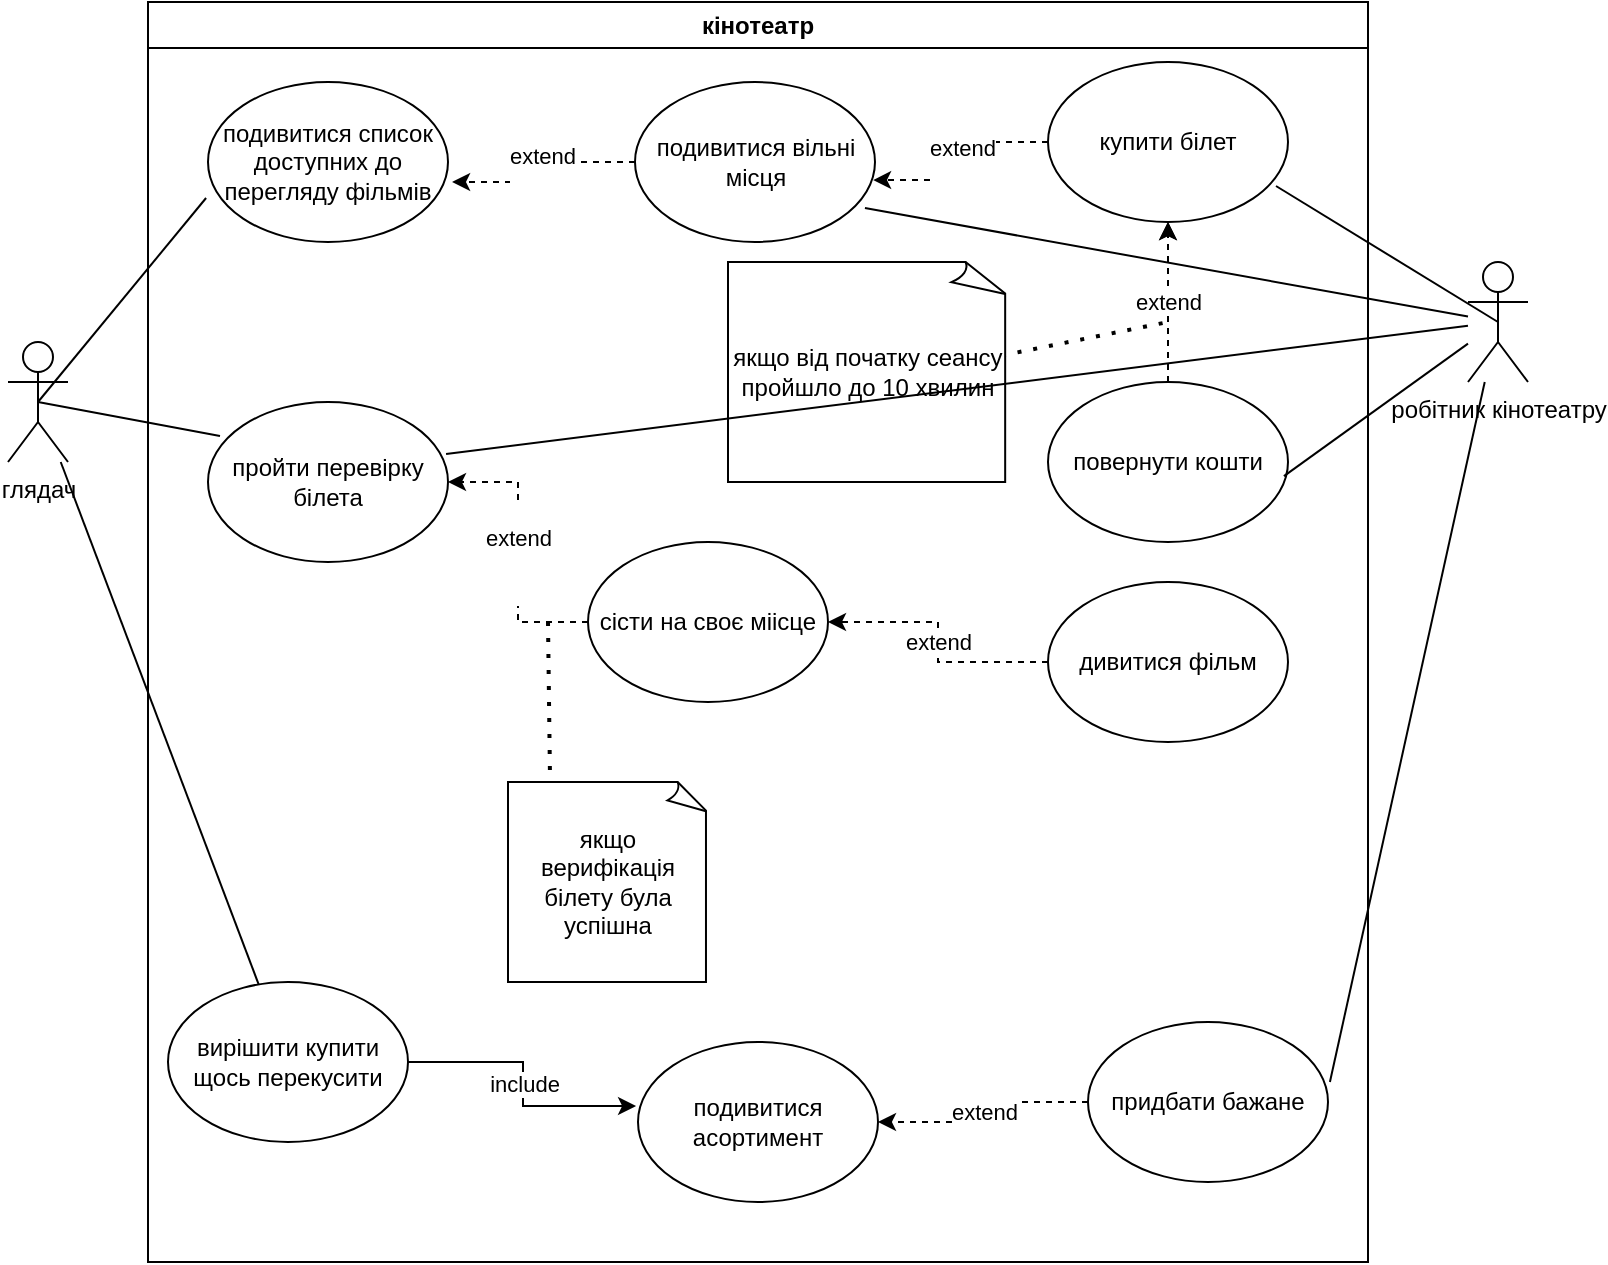 <mxfile version="21.7.4" type="github">
  <diagram name="Сторінка-1" id="Tq_ss9qbDP-b7sr8NMDR">
    <mxGraphModel dx="926" dy="700" grid="1" gridSize="10" guides="1" tooltips="1" connect="1" arrows="1" fold="1" page="1" pageScale="1" pageWidth="827" pageHeight="1169" math="0" shadow="0">
      <root>
        <mxCell id="0" />
        <mxCell id="1" parent="0" />
        <mxCell id="Sio0LcyGTWQJamyzir7T-58" value="кінотеатр" style="swimlane;whiteSpace=wrap;html=1;" vertex="1" parent="1">
          <mxGeometry x="120" y="110" width="610" height="630" as="geometry" />
        </mxCell>
        <mxCell id="Sio0LcyGTWQJamyzir7T-63" value="подивитися список доступних до перегляду фільмів" style="ellipse;whiteSpace=wrap;html=1;" vertex="1" parent="Sio0LcyGTWQJamyzir7T-58">
          <mxGeometry x="30" y="40" width="120" height="80" as="geometry" />
        </mxCell>
        <mxCell id="Sio0LcyGTWQJamyzir7T-73" value="&#xa;&lt;span style=&quot;color: rgb(0, 0, 0); font-family: Helvetica; font-size: 11px; font-style: normal; font-variant-ligatures: normal; font-variant-caps: normal; font-weight: 400; letter-spacing: normal; orphans: 2; text-align: center; text-indent: 0px; text-transform: none; widows: 2; word-spacing: 0px; -webkit-text-stroke-width: 0px; background-color: rgb(255, 255, 255); text-decoration-thickness: initial; text-decoration-style: initial; text-decoration-color: initial; float: none; display: inline !important;&quot;&gt;extend&lt;/span&gt;&#xa;&#xa;" style="edgeStyle=orthogonalEdgeStyle;rounded=0;orthogonalLoop=1;jettySize=auto;html=1;entryX=0.992;entryY=0.613;entryDx=0;entryDy=0;entryPerimeter=0;dashed=1;" edge="1" parent="Sio0LcyGTWQJamyzir7T-58" source="Sio0LcyGTWQJamyzir7T-64" target="Sio0LcyGTWQJamyzir7T-65">
          <mxGeometry relative="1" as="geometry" />
        </mxCell>
        <mxCell id="Sio0LcyGTWQJamyzir7T-64" value="купити білет" style="ellipse;whiteSpace=wrap;html=1;" vertex="1" parent="Sio0LcyGTWQJamyzir7T-58">
          <mxGeometry x="450" y="30" width="120" height="80" as="geometry" />
        </mxCell>
        <mxCell id="Sio0LcyGTWQJamyzir7T-72" value="&#xa;&lt;span style=&quot;color: rgb(0, 0, 0); font-family: Helvetica; font-size: 11px; font-style: normal; font-variant-ligatures: normal; font-variant-caps: normal; font-weight: 400; letter-spacing: normal; orphans: 2; text-align: center; text-indent: 0px; text-transform: none; widows: 2; word-spacing: 0px; -webkit-text-stroke-width: 0px; background-color: rgb(255, 255, 255); text-decoration-thickness: initial; text-decoration-style: initial; text-decoration-color: initial; float: none; display: inline !important;&quot;&gt;extend&lt;/span&gt;&#xa;&#xa;" style="edgeStyle=orthogonalEdgeStyle;rounded=0;orthogonalLoop=1;jettySize=auto;html=1;dashed=1;entryX=1.017;entryY=0.625;entryDx=0;entryDy=0;entryPerimeter=0;" edge="1" parent="Sio0LcyGTWQJamyzir7T-58" source="Sio0LcyGTWQJamyzir7T-65" target="Sio0LcyGTWQJamyzir7T-63">
          <mxGeometry relative="1" as="geometry" />
        </mxCell>
        <mxCell id="Sio0LcyGTWQJamyzir7T-65" value="подивитися вільні місця" style="ellipse;whiteSpace=wrap;html=1;" vertex="1" parent="Sio0LcyGTWQJamyzir7T-58">
          <mxGeometry x="243.5" y="40" width="120" height="80" as="geometry" />
        </mxCell>
        <mxCell id="Sio0LcyGTWQJamyzir7T-78" value="" style="edgeStyle=orthogonalEdgeStyle;rounded=0;orthogonalLoop=1;jettySize=auto;html=1;dashed=1;" edge="1" parent="Sio0LcyGTWQJamyzir7T-58" source="Sio0LcyGTWQJamyzir7T-66" target="Sio0LcyGTWQJamyzir7T-64">
          <mxGeometry relative="1" as="geometry" />
        </mxCell>
        <mxCell id="Sio0LcyGTWQJamyzir7T-79" value="extend" style="edgeStyle=orthogonalEdgeStyle;rounded=0;orthogonalLoop=1;jettySize=auto;html=1;dashed=1;" edge="1" parent="Sio0LcyGTWQJamyzir7T-58" source="Sio0LcyGTWQJamyzir7T-66" target="Sio0LcyGTWQJamyzir7T-64">
          <mxGeometry relative="1" as="geometry" />
        </mxCell>
        <mxCell id="Sio0LcyGTWQJamyzir7T-66" value="повернути кошти" style="ellipse;whiteSpace=wrap;html=1;" vertex="1" parent="Sio0LcyGTWQJamyzir7T-58">
          <mxGeometry x="450" y="190" width="120" height="80" as="geometry" />
        </mxCell>
        <mxCell id="Sio0LcyGTWQJamyzir7T-68" value="сісти на своє міісце" style="ellipse;whiteSpace=wrap;html=1;" vertex="1" parent="Sio0LcyGTWQJamyzir7T-58">
          <mxGeometry x="220" y="270" width="120" height="80" as="geometry" />
        </mxCell>
        <mxCell id="Sio0LcyGTWQJamyzir7T-86" value="extend" style="edgeStyle=orthogonalEdgeStyle;rounded=0;orthogonalLoop=1;jettySize=auto;html=1;dashed=1;" edge="1" parent="Sio0LcyGTWQJamyzir7T-58" source="Sio0LcyGTWQJamyzir7T-69" target="Sio0LcyGTWQJamyzir7T-68">
          <mxGeometry relative="1" as="geometry" />
        </mxCell>
        <mxCell id="Sio0LcyGTWQJamyzir7T-69" value="дивитися фільм" style="ellipse;whiteSpace=wrap;html=1;" vertex="1" parent="Sio0LcyGTWQJamyzir7T-58">
          <mxGeometry x="450" y="290" width="120" height="80" as="geometry" />
        </mxCell>
        <mxCell id="Sio0LcyGTWQJamyzir7T-89" value="include" style="edgeStyle=orthogonalEdgeStyle;rounded=0;orthogonalLoop=1;jettySize=auto;html=1;entryX=-0.008;entryY=0.4;entryDx=0;entryDy=0;entryPerimeter=0;" edge="1" parent="Sio0LcyGTWQJamyzir7T-58" source="Sio0LcyGTWQJamyzir7T-70" target="Sio0LcyGTWQJamyzir7T-90">
          <mxGeometry relative="1" as="geometry">
            <mxPoint x="240" y="430" as="targetPoint" />
          </mxGeometry>
        </mxCell>
        <mxCell id="Sio0LcyGTWQJamyzir7T-70" value="вирішити купити щось перекусити" style="ellipse;whiteSpace=wrap;html=1;" vertex="1" parent="Sio0LcyGTWQJamyzir7T-58">
          <mxGeometry x="10" y="490" width="120" height="80" as="geometry" />
        </mxCell>
        <mxCell id="Sio0LcyGTWQJamyzir7T-80" value="" style="endArrow=none;dashed=1;html=1;dashPattern=1 3;strokeWidth=2;rounded=0;exitX=0.978;exitY=0.425;exitDx=0;exitDy=0;exitPerimeter=0;" edge="1" parent="Sio0LcyGTWQJamyzir7T-58" source="Sio0LcyGTWQJamyzir7T-81">
          <mxGeometry width="50" height="50" relative="1" as="geometry">
            <mxPoint x="420" y="160" as="sourcePoint" />
            <mxPoint x="510" y="160" as="targetPoint" />
          </mxGeometry>
        </mxCell>
        <mxCell id="Sio0LcyGTWQJamyzir7T-81" value="якщо від початку сеансу пройшло до 10 хвилин" style="whiteSpace=wrap;html=1;shape=mxgraph.basic.document" vertex="1" parent="Sio0LcyGTWQJamyzir7T-58">
          <mxGeometry x="290" y="130" width="140" height="110" as="geometry" />
        </mxCell>
        <mxCell id="Sio0LcyGTWQJamyzir7T-90" value="подивитися асортимент" style="ellipse;whiteSpace=wrap;html=1;" vertex="1" parent="Sio0LcyGTWQJamyzir7T-58">
          <mxGeometry x="245" y="520" width="120" height="80" as="geometry" />
        </mxCell>
        <mxCell id="Sio0LcyGTWQJamyzir7T-93" value="extend" style="edgeStyle=orthogonalEdgeStyle;rounded=0;orthogonalLoop=1;jettySize=auto;html=1;dashed=1;" edge="1" parent="Sio0LcyGTWQJamyzir7T-58" source="Sio0LcyGTWQJamyzir7T-92" target="Sio0LcyGTWQJamyzir7T-90">
          <mxGeometry relative="1" as="geometry" />
        </mxCell>
        <mxCell id="Sio0LcyGTWQJamyzir7T-92" value="придбати бажане" style="ellipse;whiteSpace=wrap;html=1;" vertex="1" parent="Sio0LcyGTWQJamyzir7T-58">
          <mxGeometry x="470" y="510" width="120" height="80" as="geometry" />
        </mxCell>
        <mxCell id="Sio0LcyGTWQJamyzir7T-129" value="" style="endArrow=none;dashed=1;html=1;dashPattern=1 3;strokeWidth=2;rounded=0;entryX=0.21;entryY=-0.02;entryDx=0;entryDy=0;entryPerimeter=0;" edge="1" parent="Sio0LcyGTWQJamyzir7T-58" target="Sio0LcyGTWQJamyzir7T-130">
          <mxGeometry width="50" height="50" relative="1" as="geometry">
            <mxPoint x="200" y="310" as="sourcePoint" />
            <mxPoint x="200" y="400" as="targetPoint" />
          </mxGeometry>
        </mxCell>
        <mxCell id="Sio0LcyGTWQJamyzir7T-130" value="якщо верифікація білету була успішна" style="whiteSpace=wrap;html=1;shape=mxgraph.basic.document" vertex="1" parent="Sio0LcyGTWQJamyzir7T-58">
          <mxGeometry x="180" y="390" width="100" height="100" as="geometry" />
        </mxCell>
        <mxCell id="Sio0LcyGTWQJamyzir7T-59" value="глядач" style="shape=umlActor;verticalLabelPosition=bottom;verticalAlign=top;html=1;outlineConnect=0;" vertex="1" parent="1">
          <mxGeometry x="50" y="280" width="30" height="60" as="geometry" />
        </mxCell>
        <mxCell id="Sio0LcyGTWQJamyzir7T-60" value="робітник кінотеатру" style="shape=umlActor;verticalLabelPosition=bottom;verticalAlign=top;html=1;outlineConnect=0;" vertex="1" parent="1">
          <mxGeometry x="780" y="240" width="30" height="60" as="geometry" />
        </mxCell>
        <mxCell id="Sio0LcyGTWQJamyzir7T-71" value="" style="endArrow=none;html=1;rounded=0;entryX=-0.008;entryY=0.725;entryDx=0;entryDy=0;entryPerimeter=0;exitX=0.5;exitY=0.5;exitDx=0;exitDy=0;exitPerimeter=0;" edge="1" parent="1" source="Sio0LcyGTWQJamyzir7T-59" target="Sio0LcyGTWQJamyzir7T-63">
          <mxGeometry width="50" height="50" relative="1" as="geometry">
            <mxPoint x="190" y="260" as="sourcePoint" />
            <mxPoint x="240" y="210" as="targetPoint" />
          </mxGeometry>
        </mxCell>
        <mxCell id="Sio0LcyGTWQJamyzir7T-74" value="" style="endArrow=none;html=1;rounded=0;entryX=0.5;entryY=0.5;entryDx=0;entryDy=0;entryPerimeter=0;exitX=0.95;exitY=0.775;exitDx=0;exitDy=0;exitPerimeter=0;" edge="1" parent="1" source="Sio0LcyGTWQJamyzir7T-64" target="Sio0LcyGTWQJamyzir7T-60">
          <mxGeometry width="50" height="50" relative="1" as="geometry">
            <mxPoint x="650" y="350" as="sourcePoint" />
            <mxPoint x="700" y="300" as="targetPoint" />
          </mxGeometry>
        </mxCell>
        <mxCell id="Sio0LcyGTWQJamyzir7T-75" value="" style="endArrow=none;html=1;rounded=0;exitX=0.958;exitY=0.788;exitDx=0;exitDy=0;exitPerimeter=0;" edge="1" parent="1" source="Sio0LcyGTWQJamyzir7T-65" target="Sio0LcyGTWQJamyzir7T-60">
          <mxGeometry width="50" height="50" relative="1" as="geometry">
            <mxPoint x="620" y="350" as="sourcePoint" />
            <mxPoint x="670" y="300" as="targetPoint" />
          </mxGeometry>
        </mxCell>
        <mxCell id="Sio0LcyGTWQJamyzir7T-77" value="" style="endArrow=none;html=1;rounded=0;" edge="1" parent="1" source="Sio0LcyGTWQJamyzir7T-70" target="Sio0LcyGTWQJamyzir7T-59">
          <mxGeometry width="50" height="50" relative="1" as="geometry">
            <mxPoint x="130" y="460" as="sourcePoint" />
            <mxPoint x="180" y="410" as="targetPoint" />
          </mxGeometry>
        </mxCell>
        <mxCell id="Sio0LcyGTWQJamyzir7T-82" value="" style="endArrow=none;html=1;rounded=0;exitX=0.5;exitY=0.5;exitDx=0;exitDy=0;exitPerimeter=0;" edge="1" parent="1" source="Sio0LcyGTWQJamyzir7T-67">
          <mxGeometry width="50" height="50" relative="1" as="geometry">
            <mxPoint x="130" y="330" as="sourcePoint" />
            <mxPoint x="220" y="340" as="targetPoint" />
          </mxGeometry>
        </mxCell>
        <mxCell id="Sio0LcyGTWQJamyzir7T-83" value="" style="endArrow=none;html=1;rounded=0;exitX=0.5;exitY=0.5;exitDx=0;exitDy=0;exitPerimeter=0;entryX=0.05;entryY=0.213;entryDx=0;entryDy=0;entryPerimeter=0;" edge="1" parent="1" source="Sio0LcyGTWQJamyzir7T-59" target="Sio0LcyGTWQJamyzir7T-67">
          <mxGeometry width="50" height="50" relative="1" as="geometry">
            <mxPoint x="65" y="310" as="sourcePoint" />
            <mxPoint x="220" y="340" as="targetPoint" />
          </mxGeometry>
        </mxCell>
        <mxCell id="Sio0LcyGTWQJamyzir7T-67" value="пройти перевірку білета" style="ellipse;whiteSpace=wrap;html=1;" vertex="1" parent="1">
          <mxGeometry x="150" y="310" width="120" height="80" as="geometry" />
        </mxCell>
        <mxCell id="Sio0LcyGTWQJamyzir7T-87" value="&#xa;&lt;span style=&quot;color: rgb(0, 0, 0); font-family: Helvetica; font-size: 11px; font-style: normal; font-variant-ligatures: normal; font-variant-caps: normal; font-weight: 400; letter-spacing: normal; orphans: 2; text-align: center; text-indent: 0px; text-transform: none; widows: 2; word-spacing: 0px; -webkit-text-stroke-width: 0px; background-color: rgb(255, 255, 255); text-decoration-thickness: initial; text-decoration-style: initial; text-decoration-color: initial; float: none; display: inline !important;&quot;&gt;extend&lt;/span&gt;&#xa;&#xa;" style="edgeStyle=orthogonalEdgeStyle;rounded=0;orthogonalLoop=1;jettySize=auto;html=1;dashed=1;" edge="1" parent="1" source="Sio0LcyGTWQJamyzir7T-68" target="Sio0LcyGTWQJamyzir7T-67">
          <mxGeometry relative="1" as="geometry" />
        </mxCell>
        <mxCell id="Sio0LcyGTWQJamyzir7T-94" value="" style="endArrow=none;html=1;rounded=0;exitX=1.008;exitY=0.375;exitDx=0;exitDy=0;exitPerimeter=0;" edge="1" parent="1" source="Sio0LcyGTWQJamyzir7T-92" target="Sio0LcyGTWQJamyzir7T-60">
          <mxGeometry width="50" height="50" relative="1" as="geometry">
            <mxPoint x="780" y="450" as="sourcePoint" />
            <mxPoint x="830" y="400" as="targetPoint" />
          </mxGeometry>
        </mxCell>
        <mxCell id="Sio0LcyGTWQJamyzir7T-95" value="" style="endArrow=none;html=1;rounded=0;exitX=0.983;exitY=0.588;exitDx=0;exitDy=0;exitPerimeter=0;" edge="1" parent="1" source="Sio0LcyGTWQJamyzir7T-66" target="Sio0LcyGTWQJamyzir7T-60">
          <mxGeometry width="50" height="50" relative="1" as="geometry">
            <mxPoint x="700" y="340" as="sourcePoint" />
            <mxPoint x="750" y="290" as="targetPoint" />
          </mxGeometry>
        </mxCell>
        <mxCell id="Sio0LcyGTWQJamyzir7T-96" value="" style="endArrow=none;html=1;rounded=0;exitX=0.992;exitY=0.325;exitDx=0;exitDy=0;exitPerimeter=0;" edge="1" parent="1" source="Sio0LcyGTWQJamyzir7T-67" target="Sio0LcyGTWQJamyzir7T-60">
          <mxGeometry width="50" height="50" relative="1" as="geometry">
            <mxPoint x="720" y="550" as="sourcePoint" />
            <mxPoint x="770" y="500" as="targetPoint" />
          </mxGeometry>
        </mxCell>
      </root>
    </mxGraphModel>
  </diagram>
</mxfile>
